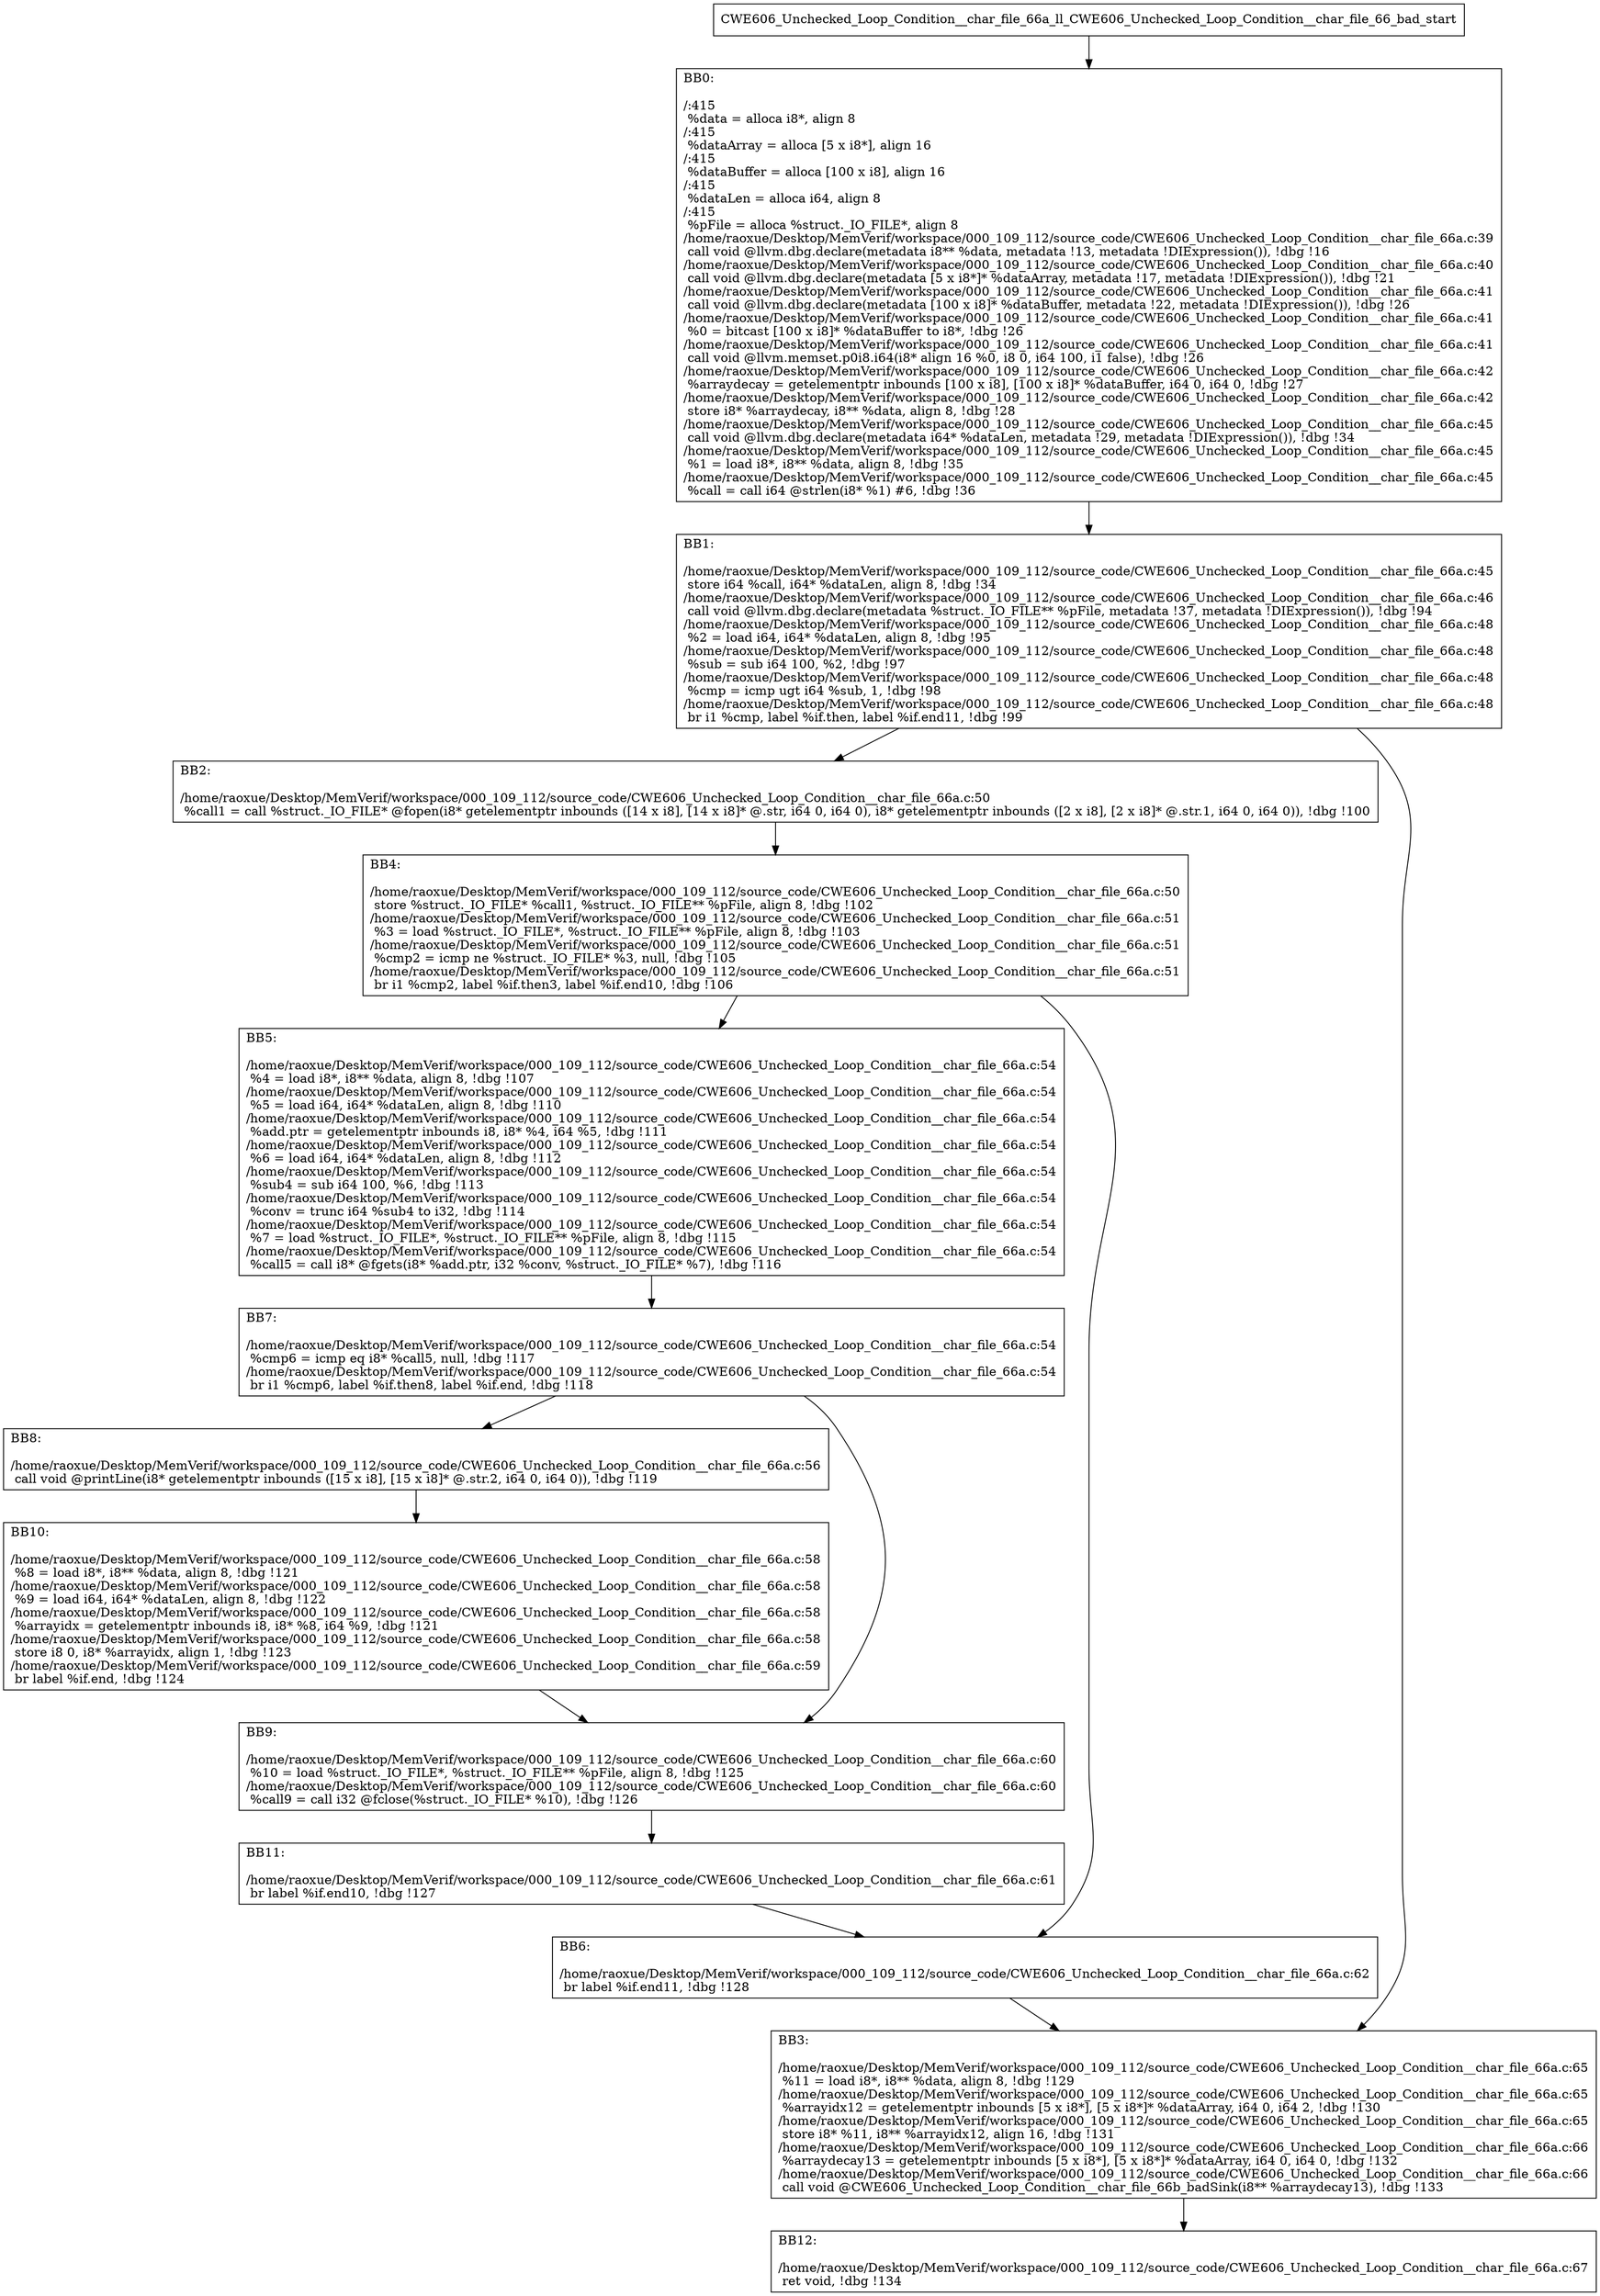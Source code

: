 digraph "CFG for'CWE606_Unchecked_Loop_Condition__char_file_66a_ll_CWE606_Unchecked_Loop_Condition__char_file_66_bad' function" {
	BBCWE606_Unchecked_Loop_Condition__char_file_66a_ll_CWE606_Unchecked_Loop_Condition__char_file_66_bad_start[shape=record,label="{CWE606_Unchecked_Loop_Condition__char_file_66a_ll_CWE606_Unchecked_Loop_Condition__char_file_66_bad_start}"];
	BBCWE606_Unchecked_Loop_Condition__char_file_66a_ll_CWE606_Unchecked_Loop_Condition__char_file_66_bad_start-> CWE606_Unchecked_Loop_Condition__char_file_66a_ll_CWE606_Unchecked_Loop_Condition__char_file_66_badBB0;
	CWE606_Unchecked_Loop_Condition__char_file_66a_ll_CWE606_Unchecked_Loop_Condition__char_file_66_badBB0 [shape=record, label="{BB0:\l\l/:415\l
  %data = alloca i8*, align 8\l
/:415\l
  %dataArray = alloca [5 x i8*], align 16\l
/:415\l
  %dataBuffer = alloca [100 x i8], align 16\l
/:415\l
  %dataLen = alloca i64, align 8\l
/:415\l
  %pFile = alloca %struct._IO_FILE*, align 8\l
/home/raoxue/Desktop/MemVerif/workspace/000_109_112/source_code/CWE606_Unchecked_Loop_Condition__char_file_66a.c:39\l
  call void @llvm.dbg.declare(metadata i8** %data, metadata !13, metadata !DIExpression()), !dbg !16\l
/home/raoxue/Desktop/MemVerif/workspace/000_109_112/source_code/CWE606_Unchecked_Loop_Condition__char_file_66a.c:40\l
  call void @llvm.dbg.declare(metadata [5 x i8*]* %dataArray, metadata !17, metadata !DIExpression()), !dbg !21\l
/home/raoxue/Desktop/MemVerif/workspace/000_109_112/source_code/CWE606_Unchecked_Loop_Condition__char_file_66a.c:41\l
  call void @llvm.dbg.declare(metadata [100 x i8]* %dataBuffer, metadata !22, metadata !DIExpression()), !dbg !26\l
/home/raoxue/Desktop/MemVerif/workspace/000_109_112/source_code/CWE606_Unchecked_Loop_Condition__char_file_66a.c:41\l
  %0 = bitcast [100 x i8]* %dataBuffer to i8*, !dbg !26\l
/home/raoxue/Desktop/MemVerif/workspace/000_109_112/source_code/CWE606_Unchecked_Loop_Condition__char_file_66a.c:41\l
  call void @llvm.memset.p0i8.i64(i8* align 16 %0, i8 0, i64 100, i1 false), !dbg !26\l
/home/raoxue/Desktop/MemVerif/workspace/000_109_112/source_code/CWE606_Unchecked_Loop_Condition__char_file_66a.c:42\l
  %arraydecay = getelementptr inbounds [100 x i8], [100 x i8]* %dataBuffer, i64 0, i64 0, !dbg !27\l
/home/raoxue/Desktop/MemVerif/workspace/000_109_112/source_code/CWE606_Unchecked_Loop_Condition__char_file_66a.c:42\l
  store i8* %arraydecay, i8** %data, align 8, !dbg !28\l
/home/raoxue/Desktop/MemVerif/workspace/000_109_112/source_code/CWE606_Unchecked_Loop_Condition__char_file_66a.c:45\l
  call void @llvm.dbg.declare(metadata i64* %dataLen, metadata !29, metadata !DIExpression()), !dbg !34\l
/home/raoxue/Desktop/MemVerif/workspace/000_109_112/source_code/CWE606_Unchecked_Loop_Condition__char_file_66a.c:45\l
  %1 = load i8*, i8** %data, align 8, !dbg !35\l
/home/raoxue/Desktop/MemVerif/workspace/000_109_112/source_code/CWE606_Unchecked_Loop_Condition__char_file_66a.c:45\l
  %call = call i64 @strlen(i8* %1) #6, !dbg !36\l
}"];
	CWE606_Unchecked_Loop_Condition__char_file_66a_ll_CWE606_Unchecked_Loop_Condition__char_file_66_badBB0-> CWE606_Unchecked_Loop_Condition__char_file_66a_ll_CWE606_Unchecked_Loop_Condition__char_file_66_badBB1;
	CWE606_Unchecked_Loop_Condition__char_file_66a_ll_CWE606_Unchecked_Loop_Condition__char_file_66_badBB1 [shape=record, label="{BB1:\l\l/home/raoxue/Desktop/MemVerif/workspace/000_109_112/source_code/CWE606_Unchecked_Loop_Condition__char_file_66a.c:45\l
  store i64 %call, i64* %dataLen, align 8, !dbg !34\l
/home/raoxue/Desktop/MemVerif/workspace/000_109_112/source_code/CWE606_Unchecked_Loop_Condition__char_file_66a.c:46\l
  call void @llvm.dbg.declare(metadata %struct._IO_FILE** %pFile, metadata !37, metadata !DIExpression()), !dbg !94\l
/home/raoxue/Desktop/MemVerif/workspace/000_109_112/source_code/CWE606_Unchecked_Loop_Condition__char_file_66a.c:48\l
  %2 = load i64, i64* %dataLen, align 8, !dbg !95\l
/home/raoxue/Desktop/MemVerif/workspace/000_109_112/source_code/CWE606_Unchecked_Loop_Condition__char_file_66a.c:48\l
  %sub = sub i64 100, %2, !dbg !97\l
/home/raoxue/Desktop/MemVerif/workspace/000_109_112/source_code/CWE606_Unchecked_Loop_Condition__char_file_66a.c:48\l
  %cmp = icmp ugt i64 %sub, 1, !dbg !98\l
/home/raoxue/Desktop/MemVerif/workspace/000_109_112/source_code/CWE606_Unchecked_Loop_Condition__char_file_66a.c:48\l
  br i1 %cmp, label %if.then, label %if.end11, !dbg !99\l
}"];
	CWE606_Unchecked_Loop_Condition__char_file_66a_ll_CWE606_Unchecked_Loop_Condition__char_file_66_badBB1-> CWE606_Unchecked_Loop_Condition__char_file_66a_ll_CWE606_Unchecked_Loop_Condition__char_file_66_badBB2;
	CWE606_Unchecked_Loop_Condition__char_file_66a_ll_CWE606_Unchecked_Loop_Condition__char_file_66_badBB1-> CWE606_Unchecked_Loop_Condition__char_file_66a_ll_CWE606_Unchecked_Loop_Condition__char_file_66_badBB3;
	CWE606_Unchecked_Loop_Condition__char_file_66a_ll_CWE606_Unchecked_Loop_Condition__char_file_66_badBB2 [shape=record, label="{BB2:\l\l/home/raoxue/Desktop/MemVerif/workspace/000_109_112/source_code/CWE606_Unchecked_Loop_Condition__char_file_66a.c:50\l
  %call1 = call %struct._IO_FILE* @fopen(i8* getelementptr inbounds ([14 x i8], [14 x i8]* @.str, i64 0, i64 0), i8* getelementptr inbounds ([2 x i8], [2 x i8]* @.str.1, i64 0, i64 0)), !dbg !100\l
}"];
	CWE606_Unchecked_Loop_Condition__char_file_66a_ll_CWE606_Unchecked_Loop_Condition__char_file_66_badBB2-> CWE606_Unchecked_Loop_Condition__char_file_66a_ll_CWE606_Unchecked_Loop_Condition__char_file_66_badBB4;
	CWE606_Unchecked_Loop_Condition__char_file_66a_ll_CWE606_Unchecked_Loop_Condition__char_file_66_badBB4 [shape=record, label="{BB4:\l\l/home/raoxue/Desktop/MemVerif/workspace/000_109_112/source_code/CWE606_Unchecked_Loop_Condition__char_file_66a.c:50\l
  store %struct._IO_FILE* %call1, %struct._IO_FILE** %pFile, align 8, !dbg !102\l
/home/raoxue/Desktop/MemVerif/workspace/000_109_112/source_code/CWE606_Unchecked_Loop_Condition__char_file_66a.c:51\l
  %3 = load %struct._IO_FILE*, %struct._IO_FILE** %pFile, align 8, !dbg !103\l
/home/raoxue/Desktop/MemVerif/workspace/000_109_112/source_code/CWE606_Unchecked_Loop_Condition__char_file_66a.c:51\l
  %cmp2 = icmp ne %struct._IO_FILE* %3, null, !dbg !105\l
/home/raoxue/Desktop/MemVerif/workspace/000_109_112/source_code/CWE606_Unchecked_Loop_Condition__char_file_66a.c:51\l
  br i1 %cmp2, label %if.then3, label %if.end10, !dbg !106\l
}"];
	CWE606_Unchecked_Loop_Condition__char_file_66a_ll_CWE606_Unchecked_Loop_Condition__char_file_66_badBB4-> CWE606_Unchecked_Loop_Condition__char_file_66a_ll_CWE606_Unchecked_Loop_Condition__char_file_66_badBB5;
	CWE606_Unchecked_Loop_Condition__char_file_66a_ll_CWE606_Unchecked_Loop_Condition__char_file_66_badBB4-> CWE606_Unchecked_Loop_Condition__char_file_66a_ll_CWE606_Unchecked_Loop_Condition__char_file_66_badBB6;
	CWE606_Unchecked_Loop_Condition__char_file_66a_ll_CWE606_Unchecked_Loop_Condition__char_file_66_badBB5 [shape=record, label="{BB5:\l\l/home/raoxue/Desktop/MemVerif/workspace/000_109_112/source_code/CWE606_Unchecked_Loop_Condition__char_file_66a.c:54\l
  %4 = load i8*, i8** %data, align 8, !dbg !107\l
/home/raoxue/Desktop/MemVerif/workspace/000_109_112/source_code/CWE606_Unchecked_Loop_Condition__char_file_66a.c:54\l
  %5 = load i64, i64* %dataLen, align 8, !dbg !110\l
/home/raoxue/Desktop/MemVerif/workspace/000_109_112/source_code/CWE606_Unchecked_Loop_Condition__char_file_66a.c:54\l
  %add.ptr = getelementptr inbounds i8, i8* %4, i64 %5, !dbg !111\l
/home/raoxue/Desktop/MemVerif/workspace/000_109_112/source_code/CWE606_Unchecked_Loop_Condition__char_file_66a.c:54\l
  %6 = load i64, i64* %dataLen, align 8, !dbg !112\l
/home/raoxue/Desktop/MemVerif/workspace/000_109_112/source_code/CWE606_Unchecked_Loop_Condition__char_file_66a.c:54\l
  %sub4 = sub i64 100, %6, !dbg !113\l
/home/raoxue/Desktop/MemVerif/workspace/000_109_112/source_code/CWE606_Unchecked_Loop_Condition__char_file_66a.c:54\l
  %conv = trunc i64 %sub4 to i32, !dbg !114\l
/home/raoxue/Desktop/MemVerif/workspace/000_109_112/source_code/CWE606_Unchecked_Loop_Condition__char_file_66a.c:54\l
  %7 = load %struct._IO_FILE*, %struct._IO_FILE** %pFile, align 8, !dbg !115\l
/home/raoxue/Desktop/MemVerif/workspace/000_109_112/source_code/CWE606_Unchecked_Loop_Condition__char_file_66a.c:54\l
  %call5 = call i8* @fgets(i8* %add.ptr, i32 %conv, %struct._IO_FILE* %7), !dbg !116\l
}"];
	CWE606_Unchecked_Loop_Condition__char_file_66a_ll_CWE606_Unchecked_Loop_Condition__char_file_66_badBB5-> CWE606_Unchecked_Loop_Condition__char_file_66a_ll_CWE606_Unchecked_Loop_Condition__char_file_66_badBB7;
	CWE606_Unchecked_Loop_Condition__char_file_66a_ll_CWE606_Unchecked_Loop_Condition__char_file_66_badBB7 [shape=record, label="{BB7:\l\l/home/raoxue/Desktop/MemVerif/workspace/000_109_112/source_code/CWE606_Unchecked_Loop_Condition__char_file_66a.c:54\l
  %cmp6 = icmp eq i8* %call5, null, !dbg !117\l
/home/raoxue/Desktop/MemVerif/workspace/000_109_112/source_code/CWE606_Unchecked_Loop_Condition__char_file_66a.c:54\l
  br i1 %cmp6, label %if.then8, label %if.end, !dbg !118\l
}"];
	CWE606_Unchecked_Loop_Condition__char_file_66a_ll_CWE606_Unchecked_Loop_Condition__char_file_66_badBB7-> CWE606_Unchecked_Loop_Condition__char_file_66a_ll_CWE606_Unchecked_Loop_Condition__char_file_66_badBB8;
	CWE606_Unchecked_Loop_Condition__char_file_66a_ll_CWE606_Unchecked_Loop_Condition__char_file_66_badBB7-> CWE606_Unchecked_Loop_Condition__char_file_66a_ll_CWE606_Unchecked_Loop_Condition__char_file_66_badBB9;
	CWE606_Unchecked_Loop_Condition__char_file_66a_ll_CWE606_Unchecked_Loop_Condition__char_file_66_badBB8 [shape=record, label="{BB8:\l\l/home/raoxue/Desktop/MemVerif/workspace/000_109_112/source_code/CWE606_Unchecked_Loop_Condition__char_file_66a.c:56\l
  call void @printLine(i8* getelementptr inbounds ([15 x i8], [15 x i8]* @.str.2, i64 0, i64 0)), !dbg !119\l
}"];
	CWE606_Unchecked_Loop_Condition__char_file_66a_ll_CWE606_Unchecked_Loop_Condition__char_file_66_badBB8-> CWE606_Unchecked_Loop_Condition__char_file_66a_ll_CWE606_Unchecked_Loop_Condition__char_file_66_badBB10;
	CWE606_Unchecked_Loop_Condition__char_file_66a_ll_CWE606_Unchecked_Loop_Condition__char_file_66_badBB10 [shape=record, label="{BB10:\l\l/home/raoxue/Desktop/MemVerif/workspace/000_109_112/source_code/CWE606_Unchecked_Loop_Condition__char_file_66a.c:58\l
  %8 = load i8*, i8** %data, align 8, !dbg !121\l
/home/raoxue/Desktop/MemVerif/workspace/000_109_112/source_code/CWE606_Unchecked_Loop_Condition__char_file_66a.c:58\l
  %9 = load i64, i64* %dataLen, align 8, !dbg !122\l
/home/raoxue/Desktop/MemVerif/workspace/000_109_112/source_code/CWE606_Unchecked_Loop_Condition__char_file_66a.c:58\l
  %arrayidx = getelementptr inbounds i8, i8* %8, i64 %9, !dbg !121\l
/home/raoxue/Desktop/MemVerif/workspace/000_109_112/source_code/CWE606_Unchecked_Loop_Condition__char_file_66a.c:58\l
  store i8 0, i8* %arrayidx, align 1, !dbg !123\l
/home/raoxue/Desktop/MemVerif/workspace/000_109_112/source_code/CWE606_Unchecked_Loop_Condition__char_file_66a.c:59\l
  br label %if.end, !dbg !124\l
}"];
	CWE606_Unchecked_Loop_Condition__char_file_66a_ll_CWE606_Unchecked_Loop_Condition__char_file_66_badBB10-> CWE606_Unchecked_Loop_Condition__char_file_66a_ll_CWE606_Unchecked_Loop_Condition__char_file_66_badBB9;
	CWE606_Unchecked_Loop_Condition__char_file_66a_ll_CWE606_Unchecked_Loop_Condition__char_file_66_badBB9 [shape=record, label="{BB9:\l\l/home/raoxue/Desktop/MemVerif/workspace/000_109_112/source_code/CWE606_Unchecked_Loop_Condition__char_file_66a.c:60\l
  %10 = load %struct._IO_FILE*, %struct._IO_FILE** %pFile, align 8, !dbg !125\l
/home/raoxue/Desktop/MemVerif/workspace/000_109_112/source_code/CWE606_Unchecked_Loop_Condition__char_file_66a.c:60\l
  %call9 = call i32 @fclose(%struct._IO_FILE* %10), !dbg !126\l
}"];
	CWE606_Unchecked_Loop_Condition__char_file_66a_ll_CWE606_Unchecked_Loop_Condition__char_file_66_badBB9-> CWE606_Unchecked_Loop_Condition__char_file_66a_ll_CWE606_Unchecked_Loop_Condition__char_file_66_badBB11;
	CWE606_Unchecked_Loop_Condition__char_file_66a_ll_CWE606_Unchecked_Loop_Condition__char_file_66_badBB11 [shape=record, label="{BB11:\l\l/home/raoxue/Desktop/MemVerif/workspace/000_109_112/source_code/CWE606_Unchecked_Loop_Condition__char_file_66a.c:61\l
  br label %if.end10, !dbg !127\l
}"];
	CWE606_Unchecked_Loop_Condition__char_file_66a_ll_CWE606_Unchecked_Loop_Condition__char_file_66_badBB11-> CWE606_Unchecked_Loop_Condition__char_file_66a_ll_CWE606_Unchecked_Loop_Condition__char_file_66_badBB6;
	CWE606_Unchecked_Loop_Condition__char_file_66a_ll_CWE606_Unchecked_Loop_Condition__char_file_66_badBB6 [shape=record, label="{BB6:\l\l/home/raoxue/Desktop/MemVerif/workspace/000_109_112/source_code/CWE606_Unchecked_Loop_Condition__char_file_66a.c:62\l
  br label %if.end11, !dbg !128\l
}"];
	CWE606_Unchecked_Loop_Condition__char_file_66a_ll_CWE606_Unchecked_Loop_Condition__char_file_66_badBB6-> CWE606_Unchecked_Loop_Condition__char_file_66a_ll_CWE606_Unchecked_Loop_Condition__char_file_66_badBB3;
	CWE606_Unchecked_Loop_Condition__char_file_66a_ll_CWE606_Unchecked_Loop_Condition__char_file_66_badBB3 [shape=record, label="{BB3:\l\l/home/raoxue/Desktop/MemVerif/workspace/000_109_112/source_code/CWE606_Unchecked_Loop_Condition__char_file_66a.c:65\l
  %11 = load i8*, i8** %data, align 8, !dbg !129\l
/home/raoxue/Desktop/MemVerif/workspace/000_109_112/source_code/CWE606_Unchecked_Loop_Condition__char_file_66a.c:65\l
  %arrayidx12 = getelementptr inbounds [5 x i8*], [5 x i8*]* %dataArray, i64 0, i64 2, !dbg !130\l
/home/raoxue/Desktop/MemVerif/workspace/000_109_112/source_code/CWE606_Unchecked_Loop_Condition__char_file_66a.c:65\l
  store i8* %11, i8** %arrayidx12, align 16, !dbg !131\l
/home/raoxue/Desktop/MemVerif/workspace/000_109_112/source_code/CWE606_Unchecked_Loop_Condition__char_file_66a.c:66\l
  %arraydecay13 = getelementptr inbounds [5 x i8*], [5 x i8*]* %dataArray, i64 0, i64 0, !dbg !132\l
/home/raoxue/Desktop/MemVerif/workspace/000_109_112/source_code/CWE606_Unchecked_Loop_Condition__char_file_66a.c:66\l
  call void @CWE606_Unchecked_Loop_Condition__char_file_66b_badSink(i8** %arraydecay13), !dbg !133\l
}"];
	CWE606_Unchecked_Loop_Condition__char_file_66a_ll_CWE606_Unchecked_Loop_Condition__char_file_66_badBB3-> CWE606_Unchecked_Loop_Condition__char_file_66a_ll_CWE606_Unchecked_Loop_Condition__char_file_66_badBB12;
	CWE606_Unchecked_Loop_Condition__char_file_66a_ll_CWE606_Unchecked_Loop_Condition__char_file_66_badBB12 [shape=record, label="{BB12:\l\l/home/raoxue/Desktop/MemVerif/workspace/000_109_112/source_code/CWE606_Unchecked_Loop_Condition__char_file_66a.c:67\l
  ret void, !dbg !134\l
}"];
}
